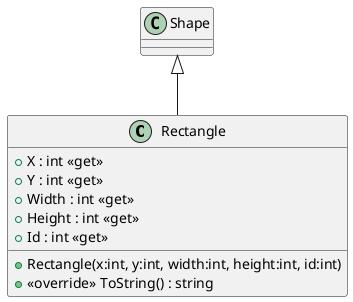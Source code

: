 @startuml
class Rectangle {
    + X : int <<get>>
    + Y : int <<get>>
    + Width : int <<get>>
    + Height : int <<get>>
    + Id : int <<get>>
    + Rectangle(x:int, y:int, width:int, height:int, id:int)
    + <<override>> ToString() : string
}
Shape <|-- Rectangle
@enduml
